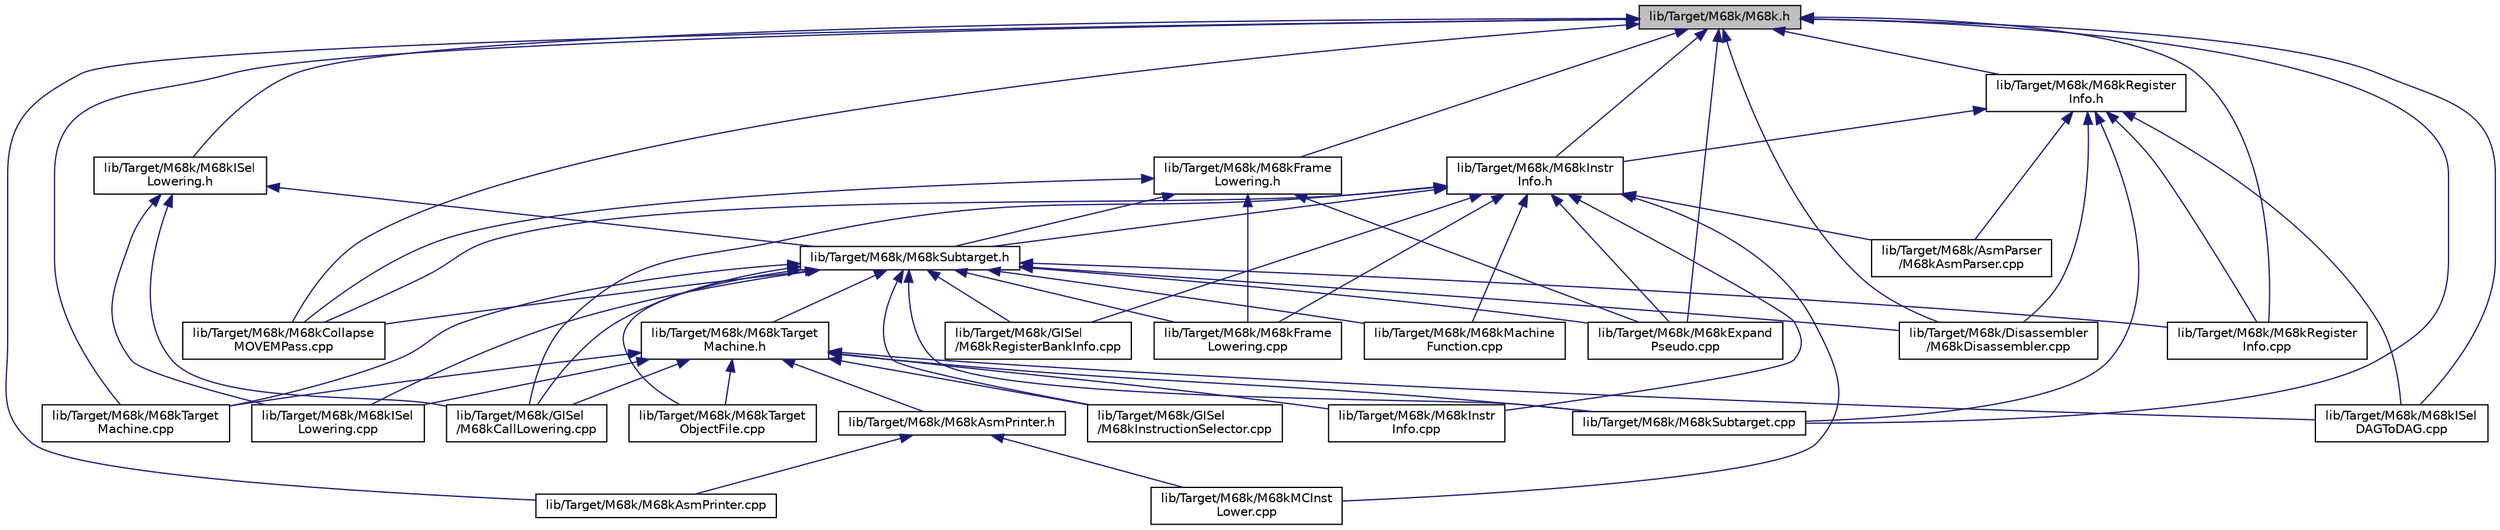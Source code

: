 digraph "lib/Target/M68k/M68k.h"
{
 // LATEX_PDF_SIZE
  bgcolor="transparent";
  edge [fontname="Helvetica",fontsize="10",labelfontname="Helvetica",labelfontsize="10"];
  node [fontname="Helvetica",fontsize="10",shape=record];
  Node1 [label="lib/Target/M68k/M68k.h",height=0.2,width=0.4,color="black", fillcolor="grey75", style="filled", fontcolor="black",tooltip=" "];
  Node1 -> Node2 [dir="back",color="midnightblue",fontsize="10",style="solid",fontname="Helvetica"];
  Node2 [label="lib/Target/M68k/Disassembler\l/M68kDisassembler.cpp",height=0.2,width=0.4,color="black",URL="$M68kDisassembler_8cpp.html",tooltip=" "];
  Node1 -> Node3 [dir="back",color="midnightblue",fontsize="10",style="solid",fontname="Helvetica"];
  Node3 [label="lib/Target/M68k/M68kFrame\lLowering.h",height=0.2,width=0.4,color="black",URL="$M68kFrameLowering_8h.html",tooltip=" "];
  Node3 -> Node4 [dir="back",color="midnightblue",fontsize="10",style="solid",fontname="Helvetica"];
  Node4 [label="lib/Target/M68k/M68kSubtarget.h",height=0.2,width=0.4,color="black",URL="$M68kSubtarget_8h.html",tooltip=" "];
  Node4 -> Node2 [dir="back",color="midnightblue",fontsize="10",style="solid",fontname="Helvetica"];
  Node4 -> Node5 [dir="back",color="midnightblue",fontsize="10",style="solid",fontname="Helvetica"];
  Node5 [label="lib/Target/M68k/GISel\l/M68kCallLowering.cpp",height=0.2,width=0.4,color="black",URL="$M68kCallLowering_8cpp.html",tooltip=" "];
  Node4 -> Node6 [dir="back",color="midnightblue",fontsize="10",style="solid",fontname="Helvetica"];
  Node6 [label="lib/Target/M68k/GISel\l/M68kInstructionSelector.cpp",height=0.2,width=0.4,color="black",URL="$M68kInstructionSelector_8cpp.html",tooltip=" "];
  Node4 -> Node7 [dir="back",color="midnightblue",fontsize="10",style="solid",fontname="Helvetica"];
  Node7 [label="lib/Target/M68k/GISel\l/M68kRegisterBankInfo.cpp",height=0.2,width=0.4,color="black",URL="$M68kRegisterBankInfo_8cpp.html",tooltip=" "];
  Node4 -> Node8 [dir="back",color="midnightblue",fontsize="10",style="solid",fontname="Helvetica"];
  Node8 [label="lib/Target/M68k/M68kTarget\lMachine.h",height=0.2,width=0.4,color="black",URL="$M68kTargetMachine_8h.html",tooltip=" "];
  Node8 -> Node5 [dir="back",color="midnightblue",fontsize="10",style="solid",fontname="Helvetica"];
  Node8 -> Node6 [dir="back",color="midnightblue",fontsize="10",style="solid",fontname="Helvetica"];
  Node8 -> Node9 [dir="back",color="midnightblue",fontsize="10",style="solid",fontname="Helvetica"];
  Node9 [label="lib/Target/M68k/M68kAsmPrinter.h",height=0.2,width=0.4,color="black",URL="$M68kAsmPrinter_8h.html",tooltip=" "];
  Node9 -> Node10 [dir="back",color="midnightblue",fontsize="10",style="solid",fontname="Helvetica"];
  Node10 [label="lib/Target/M68k/M68kAsmPrinter.cpp",height=0.2,width=0.4,color="black",URL="$M68kAsmPrinter_8cpp.html",tooltip=" "];
  Node9 -> Node11 [dir="back",color="midnightblue",fontsize="10",style="solid",fontname="Helvetica"];
  Node11 [label="lib/Target/M68k/M68kMCInst\lLower.cpp",height=0.2,width=0.4,color="black",URL="$M68kMCInstLower_8cpp.html",tooltip=" "];
  Node8 -> Node12 [dir="back",color="midnightblue",fontsize="10",style="solid",fontname="Helvetica"];
  Node12 [label="lib/Target/M68k/M68kInstr\lInfo.cpp",height=0.2,width=0.4,color="black",URL="$M68kInstrInfo_8cpp.html",tooltip=" "];
  Node8 -> Node13 [dir="back",color="midnightblue",fontsize="10",style="solid",fontname="Helvetica"];
  Node13 [label="lib/Target/M68k/M68kISel\lDAGToDAG.cpp",height=0.2,width=0.4,color="black",URL="$M68kISelDAGToDAG_8cpp.html",tooltip=" "];
  Node8 -> Node14 [dir="back",color="midnightblue",fontsize="10",style="solid",fontname="Helvetica"];
  Node14 [label="lib/Target/M68k/M68kISel\lLowering.cpp",height=0.2,width=0.4,color="black",URL="$M68kISelLowering_8cpp.html",tooltip=" "];
  Node8 -> Node15 [dir="back",color="midnightblue",fontsize="10",style="solid",fontname="Helvetica"];
  Node15 [label="lib/Target/M68k/M68kSubtarget.cpp",height=0.2,width=0.4,color="black",URL="$M68kSubtarget_8cpp.html",tooltip=" "];
  Node8 -> Node16 [dir="back",color="midnightblue",fontsize="10",style="solid",fontname="Helvetica"];
  Node16 [label="lib/Target/M68k/M68kTarget\lMachine.cpp",height=0.2,width=0.4,color="black",URL="$M68kTargetMachine_8cpp.html",tooltip=" "];
  Node8 -> Node17 [dir="back",color="midnightblue",fontsize="10",style="solid",fontname="Helvetica"];
  Node17 [label="lib/Target/M68k/M68kTarget\lObjectFile.cpp",height=0.2,width=0.4,color="black",URL="$M68kTargetObjectFile_8cpp.html",tooltip=" "];
  Node4 -> Node18 [dir="back",color="midnightblue",fontsize="10",style="solid",fontname="Helvetica"];
  Node18 [label="lib/Target/M68k/M68kCollapse\lMOVEMPass.cpp",height=0.2,width=0.4,color="black",URL="$M68kCollapseMOVEMPass_8cpp.html",tooltip=" "];
  Node4 -> Node19 [dir="back",color="midnightblue",fontsize="10",style="solid",fontname="Helvetica"];
  Node19 [label="lib/Target/M68k/M68kExpand\lPseudo.cpp",height=0.2,width=0.4,color="black",URL="$M68kExpandPseudo_8cpp.html",tooltip=" "];
  Node4 -> Node20 [dir="back",color="midnightblue",fontsize="10",style="solid",fontname="Helvetica"];
  Node20 [label="lib/Target/M68k/M68kFrame\lLowering.cpp",height=0.2,width=0.4,color="black",URL="$M68kFrameLowering_8cpp.html",tooltip=" "];
  Node4 -> Node14 [dir="back",color="midnightblue",fontsize="10",style="solid",fontname="Helvetica"];
  Node4 -> Node21 [dir="back",color="midnightblue",fontsize="10",style="solid",fontname="Helvetica"];
  Node21 [label="lib/Target/M68k/M68kMachine\lFunction.cpp",height=0.2,width=0.4,color="black",URL="$M68kMachineFunction_8cpp.html",tooltip=" "];
  Node4 -> Node22 [dir="back",color="midnightblue",fontsize="10",style="solid",fontname="Helvetica"];
  Node22 [label="lib/Target/M68k/M68kRegister\lInfo.cpp",height=0.2,width=0.4,color="black",URL="$M68kRegisterInfo_8cpp.html",tooltip=" "];
  Node4 -> Node15 [dir="back",color="midnightblue",fontsize="10",style="solid",fontname="Helvetica"];
  Node4 -> Node16 [dir="back",color="midnightblue",fontsize="10",style="solid",fontname="Helvetica"];
  Node4 -> Node17 [dir="back",color="midnightblue",fontsize="10",style="solid",fontname="Helvetica"];
  Node3 -> Node18 [dir="back",color="midnightblue",fontsize="10",style="solid",fontname="Helvetica"];
  Node3 -> Node19 [dir="back",color="midnightblue",fontsize="10",style="solid",fontname="Helvetica"];
  Node3 -> Node20 [dir="back",color="midnightblue",fontsize="10",style="solid",fontname="Helvetica"];
  Node1 -> Node23 [dir="back",color="midnightblue",fontsize="10",style="solid",fontname="Helvetica"];
  Node23 [label="lib/Target/M68k/M68kISel\lLowering.h",height=0.2,width=0.4,color="black",URL="$M68kISelLowering_8h.html",tooltip=" "];
  Node23 -> Node5 [dir="back",color="midnightblue",fontsize="10",style="solid",fontname="Helvetica"];
  Node23 -> Node4 [dir="back",color="midnightblue",fontsize="10",style="solid",fontname="Helvetica"];
  Node23 -> Node14 [dir="back",color="midnightblue",fontsize="10",style="solid",fontname="Helvetica"];
  Node1 -> Node24 [dir="back",color="midnightblue",fontsize="10",style="solid",fontname="Helvetica"];
  Node24 [label="lib/Target/M68k/M68kInstr\lInfo.h",height=0.2,width=0.4,color="black",URL="$M68kInstrInfo_8h.html",tooltip=" "];
  Node24 -> Node25 [dir="back",color="midnightblue",fontsize="10",style="solid",fontname="Helvetica"];
  Node25 [label="lib/Target/M68k/AsmParser\l/M68kAsmParser.cpp",height=0.2,width=0.4,color="black",URL="$M68kAsmParser_8cpp.html",tooltip=" "];
  Node24 -> Node5 [dir="back",color="midnightblue",fontsize="10",style="solid",fontname="Helvetica"];
  Node24 -> Node7 [dir="back",color="midnightblue",fontsize="10",style="solid",fontname="Helvetica"];
  Node24 -> Node4 [dir="back",color="midnightblue",fontsize="10",style="solid",fontname="Helvetica"];
  Node24 -> Node18 [dir="back",color="midnightblue",fontsize="10",style="solid",fontname="Helvetica"];
  Node24 -> Node19 [dir="back",color="midnightblue",fontsize="10",style="solid",fontname="Helvetica"];
  Node24 -> Node20 [dir="back",color="midnightblue",fontsize="10",style="solid",fontname="Helvetica"];
  Node24 -> Node12 [dir="back",color="midnightblue",fontsize="10",style="solid",fontname="Helvetica"];
  Node24 -> Node21 [dir="back",color="midnightblue",fontsize="10",style="solid",fontname="Helvetica"];
  Node24 -> Node11 [dir="back",color="midnightblue",fontsize="10",style="solid",fontname="Helvetica"];
  Node1 -> Node26 [dir="back",color="midnightblue",fontsize="10",style="solid",fontname="Helvetica"];
  Node26 [label="lib/Target/M68k/M68kRegister\lInfo.h",height=0.2,width=0.4,color="black",URL="$M68kRegisterInfo_8h.html",tooltip=" "];
  Node26 -> Node25 [dir="back",color="midnightblue",fontsize="10",style="solid",fontname="Helvetica"];
  Node26 -> Node2 [dir="back",color="midnightblue",fontsize="10",style="solid",fontname="Helvetica"];
  Node26 -> Node24 [dir="back",color="midnightblue",fontsize="10",style="solid",fontname="Helvetica"];
  Node26 -> Node13 [dir="back",color="midnightblue",fontsize="10",style="solid",fontname="Helvetica"];
  Node26 -> Node22 [dir="back",color="midnightblue",fontsize="10",style="solid",fontname="Helvetica"];
  Node26 -> Node15 [dir="back",color="midnightblue",fontsize="10",style="solid",fontname="Helvetica"];
  Node1 -> Node10 [dir="back",color="midnightblue",fontsize="10",style="solid",fontname="Helvetica"];
  Node1 -> Node18 [dir="back",color="midnightblue",fontsize="10",style="solid",fontname="Helvetica"];
  Node1 -> Node19 [dir="back",color="midnightblue",fontsize="10",style="solid",fontname="Helvetica"];
  Node1 -> Node13 [dir="back",color="midnightblue",fontsize="10",style="solid",fontname="Helvetica"];
  Node1 -> Node22 [dir="back",color="midnightblue",fontsize="10",style="solid",fontname="Helvetica"];
  Node1 -> Node15 [dir="back",color="midnightblue",fontsize="10",style="solid",fontname="Helvetica"];
  Node1 -> Node16 [dir="back",color="midnightblue",fontsize="10",style="solid",fontname="Helvetica"];
}
